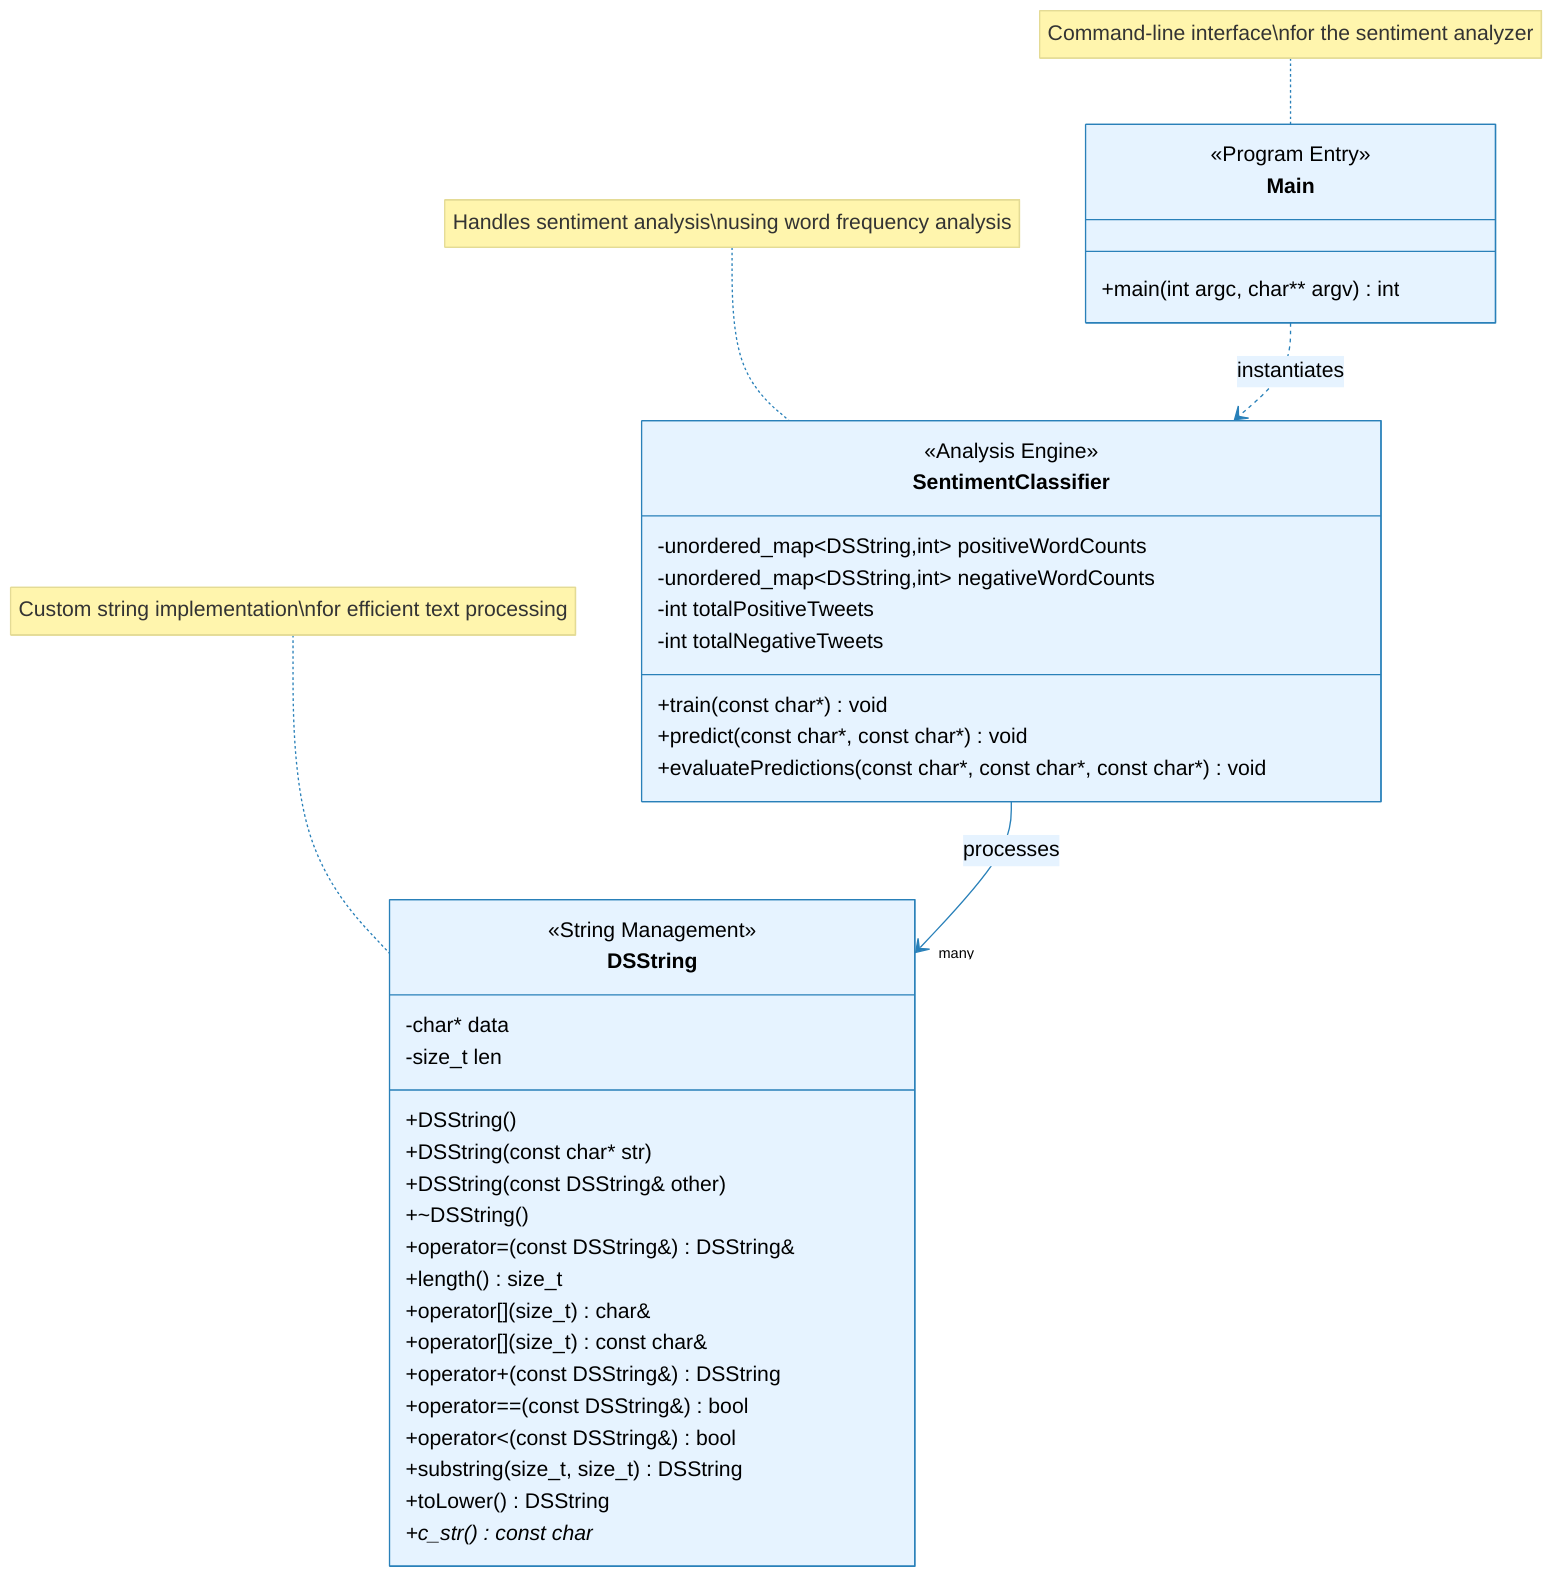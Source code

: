 %%{init: {
  'theme': 'base',
  'themeVariables': {
    'primaryColor': '#e6f3ff',
    'primaryTextColor': '#000',
    'primaryBorderColor': '#2980b9',
    'lineColor': '#2980b9',
    'secondaryColor': '#fdf5e6',
    'tertiaryColor': '#fff5ee'
  }
}}%%
classDiagram
    class DSString {
        <<String Management>>
        -char* data
        -size_t len
        +DSString()
        +DSString(const char* str)
        +DSString(const DSString& other)
        +~DSString()
        +operator=(const DSString&) DSString&
        +length() size_t
        +operator[](size_t) char&
        +operator[](size_t) const char&
        +operator+(const DSString&) DSString
        +operator==(const DSString&) bool
        +operator<(const DSString&) bool
        +substring(size_t, size_t) DSString
        +toLower() DSString
        +c_str() const char*
    }

    class SentimentClassifier {
        <<Analysis Engine>>
        -unordered_map~DSString,int~ positiveWordCounts
        -unordered_map~DSString,int~ negativeWordCounts
        -int totalPositiveTweets
        -int totalNegativeTweets
        +train(const char*) void
        +predict(const char*, const char*) void
        +evaluatePredictions(const char*, const char*, const char*) void
    }

    class Main {
        <<Program Entry>>
        +main(int argc, char** argv) int
    }

    %% Relationships with labels
    Main ..> SentimentClassifier : instantiates
    SentimentClassifier --> "many" DSString : processes
    
    %% Notes for better understanding
    note for DSString "Custom string implementation\nfor efficient text processing"
    note for SentimentClassifier "Handles sentiment analysis\nusing word frequency analysis"
    note for Main "Command-line interface\nfor the sentiment analyzer"
